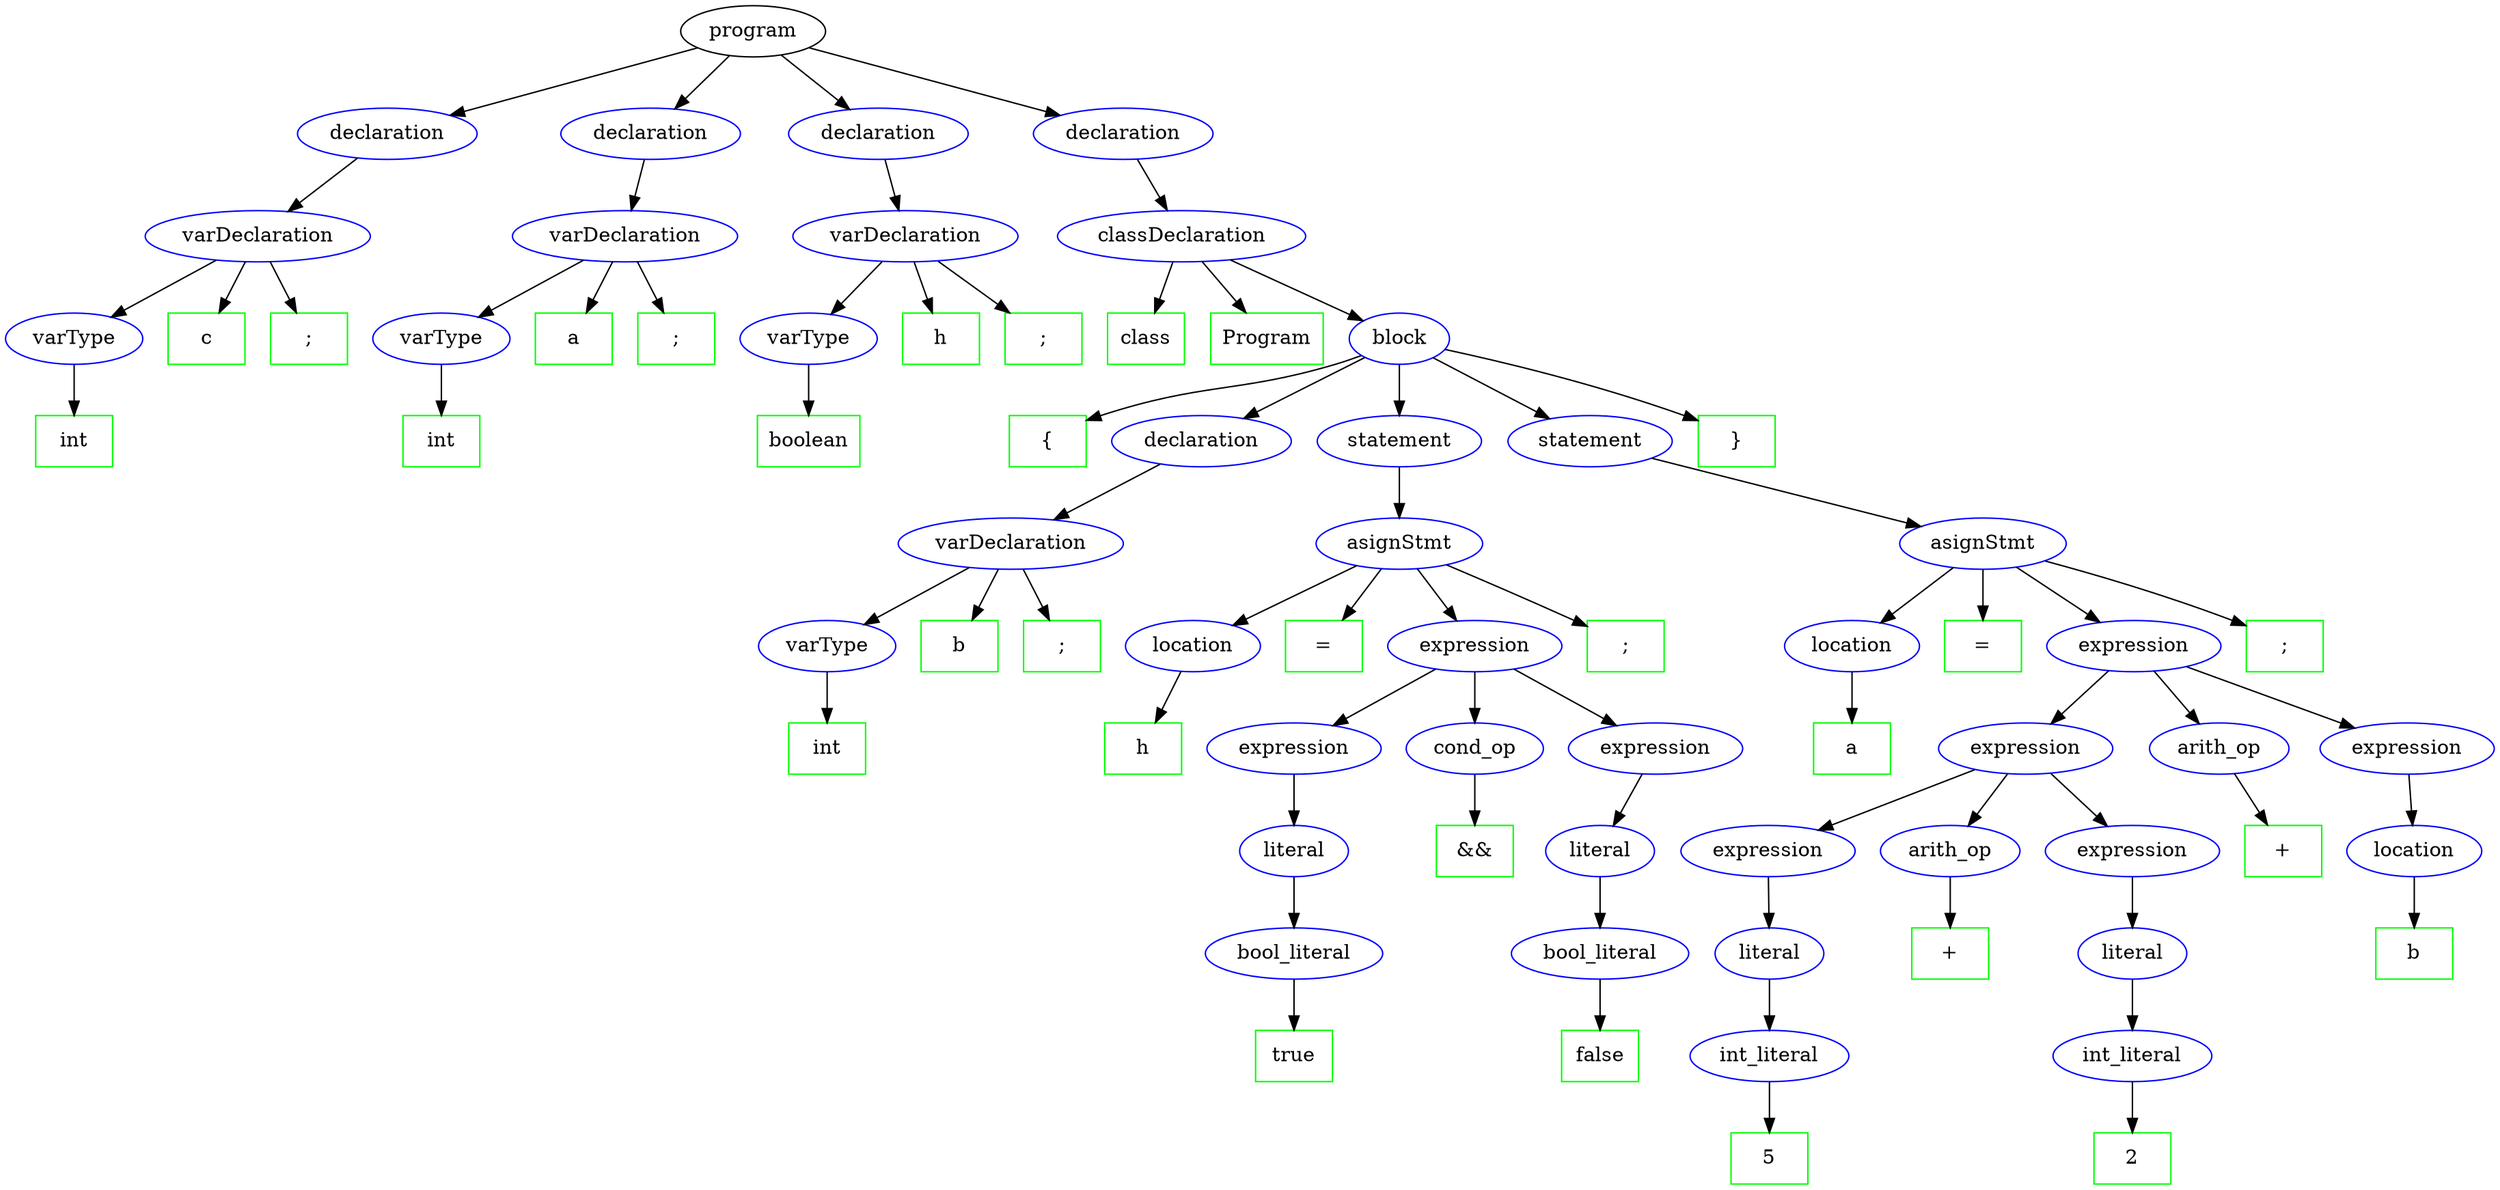 // gramatic
digraph Gramatica {
	0 [label=program]
	1 [label=declaration color=blue shape=ellipse]
	0 -> 1
	2 [label=varDeclaration color=blue shape=ellipse]
	1 -> 2
	3 [label=varType color=blue shape=ellipse]
	2 -> 3
	4 [label=int color=green shape=rectangle]
	3 -> 4
	5 [label=c color=green shape=rectangle]
	2 -> 5
	6 [label=";" color=green shape=rectangle]
	2 -> 6
	7 [label=declaration color=blue shape=ellipse]
	0 -> 7
	8 [label=varDeclaration color=blue shape=ellipse]
	7 -> 8
	9 [label=varType color=blue shape=ellipse]
	8 -> 9
	10 [label=int color=green shape=rectangle]
	9 -> 10
	11 [label=a color=green shape=rectangle]
	8 -> 11
	12 [label=";" color=green shape=rectangle]
	8 -> 12
	13 [label=declaration color=blue shape=ellipse]
	0 -> 13
	14 [label=varDeclaration color=blue shape=ellipse]
	13 -> 14
	15 [label=varType color=blue shape=ellipse]
	14 -> 15
	16 [label=boolean color=green shape=rectangle]
	15 -> 16
	17 [label=h color=green shape=rectangle]
	14 -> 17
	18 [label=";" color=green shape=rectangle]
	14 -> 18
	19 [label=declaration color=blue shape=ellipse]
	0 -> 19
	20 [label=classDeclaration color=blue shape=ellipse]
	19 -> 20
	21 [label=class color=green shape=rectangle]
	20 -> 21
	22 [label=Program color=green shape=rectangle]
	20 -> 22
	23 [label=block color=blue shape=ellipse]
	20 -> 23
	24 [label="{" color=green shape=rectangle]
	23 -> 24
	25 [label=declaration color=blue shape=ellipse]
	23 -> 25
	26 [label=varDeclaration color=blue shape=ellipse]
	25 -> 26
	27 [label=varType color=blue shape=ellipse]
	26 -> 27
	28 [label=int color=green shape=rectangle]
	27 -> 28
	29 [label=b color=green shape=rectangle]
	26 -> 29
	30 [label=";" color=green shape=rectangle]
	26 -> 30
	31 [label=statement color=blue shape=ellipse]
	23 -> 31
	32 [label=asignStmt color=blue shape=ellipse]
	31 -> 32
	33 [label=location color=blue shape=ellipse]
	32 -> 33
	34 [label=h color=green shape=rectangle]
	33 -> 34
	35 [label="=" color=green shape=rectangle]
	32 -> 35
	36 [label=expression color=blue shape=ellipse]
	32 -> 36
	37 [label=expression color=blue shape=ellipse]
	36 -> 37
	38 [label=literal color=blue shape=ellipse]
	37 -> 38
	39 [label=bool_literal color=blue shape=ellipse]
	38 -> 39
	40 [label=true color=green shape=rectangle]
	39 -> 40
	41 [label=cond_op color=blue shape=ellipse]
	36 -> 41
	42 [label="&&" color=green shape=rectangle]
	41 -> 42
	43 [label=expression color=blue shape=ellipse]
	36 -> 43
	44 [label=literal color=blue shape=ellipse]
	43 -> 44
	45 [label=bool_literal color=blue shape=ellipse]
	44 -> 45
	46 [label=false color=green shape=rectangle]
	45 -> 46
	47 [label=";" color=green shape=rectangle]
	32 -> 47
	48 [label=statement color=blue shape=ellipse]
	23 -> 48
	49 [label=asignStmt color=blue shape=ellipse]
	48 -> 49
	50 [label=location color=blue shape=ellipse]
	49 -> 50
	51 [label=a color=green shape=rectangle]
	50 -> 51
	52 [label="=" color=green shape=rectangle]
	49 -> 52
	53 [label=expression color=blue shape=ellipse]
	49 -> 53
	54 [label=expression color=blue shape=ellipse]
	53 -> 54
	55 [label=expression color=blue shape=ellipse]
	54 -> 55
	56 [label=literal color=blue shape=ellipse]
	55 -> 56
	57 [label=int_literal color=blue shape=ellipse]
	56 -> 57
	58 [label=5 color=green shape=rectangle]
	57 -> 58
	59 [label=arith_op color=blue shape=ellipse]
	54 -> 59
	60 [label="+" color=green shape=rectangle]
	59 -> 60
	61 [label=expression color=blue shape=ellipse]
	54 -> 61
	62 [label=literal color=blue shape=ellipse]
	61 -> 62
	63 [label=int_literal color=blue shape=ellipse]
	62 -> 63
	64 [label=2 color=green shape=rectangle]
	63 -> 64
	65 [label=arith_op color=blue shape=ellipse]
	53 -> 65
	66 [label="+" color=green shape=rectangle]
	65 -> 66
	67 [label=expression color=blue shape=ellipse]
	53 -> 67
	68 [label=location color=blue shape=ellipse]
	67 -> 68
	69 [label=b color=green shape=rectangle]
	68 -> 69
	70 [label=";" color=green shape=rectangle]
	49 -> 70
	71 [label="}" color=green shape=rectangle]
	23 -> 71
}
